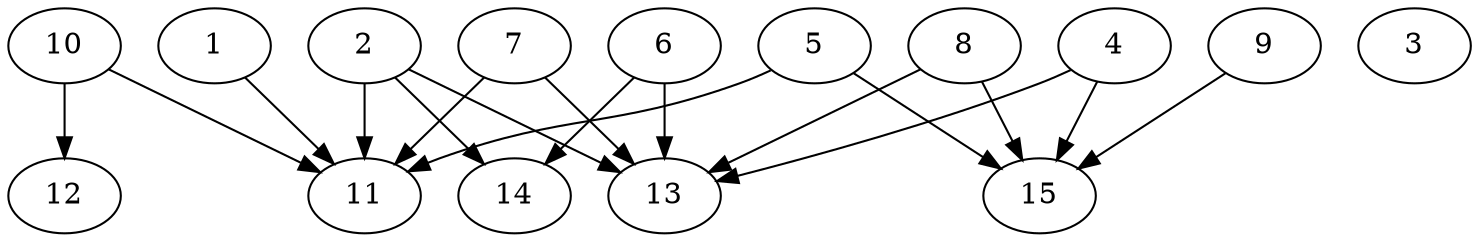 // DAG automatically generated by daggen at Thu Oct  3 13:59:26 2019
// ./daggen --dot -n 15 --ccr 0.3 --fat 0.9 --regular 0.9 --density 0.5 --mindata 5242880 --maxdata 52428800 
digraph G {
  1 [size="129822720", alpha="0.18", expect_size="38946816"] 
  1 -> 11 [size ="38946816"]
  2 [size="136577707", alpha="0.06", expect_size="40973312"] 
  2 -> 11 [size ="40973312"]
  2 -> 13 [size ="40973312"]
  2 -> 14 [size ="40973312"]
  3 [size="31156907", alpha="0.08", expect_size="9347072"] 
  4 [size="41434453", alpha="0.18", expect_size="12430336"] 
  4 -> 13 [size ="12430336"]
  4 -> 15 [size ="12430336"]
  5 [size="71266987", alpha="0.14", expect_size="21380096"] 
  5 -> 11 [size ="21380096"]
  5 -> 15 [size ="21380096"]
  6 [size="75076267", alpha="0.20", expect_size="22522880"] 
  6 -> 13 [size ="22522880"]
  6 -> 14 [size ="22522880"]
  7 [size="146411520", alpha="0.13", expect_size="43923456"] 
  7 -> 11 [size ="43923456"]
  7 -> 13 [size ="43923456"]
  8 [size="101812907", alpha="0.18", expect_size="30543872"] 
  8 -> 13 [size ="30543872"]
  8 -> 15 [size ="30543872"]
  9 [size="149575680", alpha="0.03", expect_size="44872704"] 
  9 -> 15 [size ="44872704"]
  10 [size="28695893", alpha="0.04", expect_size="8608768"] 
  10 -> 11 [size ="8608768"]
  10 -> 12 [size ="8608768"]
  11 [size="148056747", alpha="0.12", expect_size="44417024"] 
  12 [size="131409920", alpha="0.15", expect_size="39422976"] 
  13 [size="25101653", alpha="0.12", expect_size="7530496"] 
  14 [size="91426133", alpha="0.12", expect_size="27427840"] 
  15 [size="75915947", alpha="0.14", expect_size="22774784"] 
}
